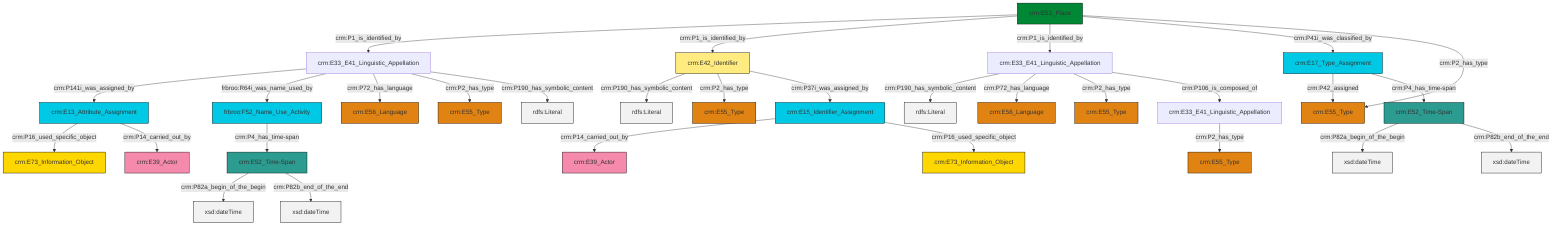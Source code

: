 graph TD
classDef Literal fill:#f2f2f2,stroke:#000000;
classDef CRM_Entity fill:#FFFFFF,stroke:#000000;
classDef Temporal_Entity fill:#00C9E6, stroke:#000000;
classDef Type fill:#E18312, stroke:#000000;
classDef Time-Span fill:#2C9C91, stroke:#000000;
classDef Appellation fill:#FFEB7F, stroke:#000000;
classDef Place fill:#008836, stroke:#000000;
classDef Persistent_Item fill:#B266B2, stroke:#000000;
classDef Conceptual_Object fill:#FFD700, stroke:#000000;
classDef Physical_Thing fill:#D2B48C, stroke:#000000;
classDef Actor fill:#f58aad, stroke:#000000;
classDef PC_Classes fill:#4ce600, stroke:#000000;
classDef Multi fill:#cccccc,stroke:#000000;

14["crm:E15_Identifier_Assignment"]:::Temporal_Entity -->|crm:P14_carried_out_by| 15["crm:E39_Actor"]:::Actor
10["crm:E13_Attribute_Assignment"]:::Temporal_Entity -->|crm:P16_used_specific_object| 16["crm:E73_Information_Object"]:::Conceptual_Object
21["crm:E33_E41_Linguistic_Appellation"]:::Default -->|crm:P190_has_symbolic_content| 22[rdfs:Literal]:::Literal
6["crm:E17_Type_Assignment"]:::Temporal_Entity -->|crm:P42_assigned| 23["crm:E55_Type"]:::Type
21["crm:E33_E41_Linguistic_Appellation"]:::Default -->|crm:P72_has_language| 24["crm:E56_Language"]:::Type
30["crm:E53_Place"]:::Place -->|crm:P1_is_identified_by| 31["crm:E33_E41_Linguistic_Appellation"]:::Default
31["crm:E33_E41_Linguistic_Appellation"]:::Default -->|crm:P141i_was_assigned_by| 10["crm:E13_Attribute_Assignment"]:::Temporal_Entity
10["crm:E13_Attribute_Assignment"]:::Temporal_Entity -->|crm:P14_carried_out_by| 12["crm:E39_Actor"]:::Actor
31["crm:E33_E41_Linguistic_Appellation"]:::Default -->|frbroo:R64i_was_name_used_by| 2["frbroo:F52_Name_Use_Activity"]:::Temporal_Entity
27["crm:E52_Time-Span"]:::Time-Span -->|crm:P82a_begin_of_the_begin| 33[xsd:dateTime]:::Literal
30["crm:E53_Place"]:::Place -->|crm:P1_is_identified_by| 36["crm:E42_Identifier"]:::Appellation
31["crm:E33_E41_Linguistic_Appellation"]:::Default -->|crm:P72_has_language| 19["crm:E56_Language"]:::Type
36["crm:E42_Identifier"]:::Appellation -->|crm:P190_has_symbolic_content| 41[rdfs:Literal]:::Literal
38["crm:E33_E41_Linguistic_Appellation"]:::Default -->|crm:P2_has_type| 4["crm:E55_Type"]:::Type
25["crm:E52_Time-Span"]:::Time-Span -->|crm:P82a_begin_of_the_begin| 43[xsd:dateTime]:::Literal
25["crm:E52_Time-Span"]:::Time-Span -->|crm:P82b_end_of_the_end| 44[xsd:dateTime]:::Literal
30["crm:E53_Place"]:::Place -->|crm:P1_is_identified_by| 21["crm:E33_E41_Linguistic_Appellation"]:::Default
2["frbroo:F52_Name_Use_Activity"]:::Temporal_Entity -->|crm:P4_has_time-span| 25["crm:E52_Time-Span"]:::Time-Span
36["crm:E42_Identifier"]:::Appellation -->|crm:P2_has_type| 45["crm:E55_Type"]:::Type
14["crm:E15_Identifier_Assignment"]:::Temporal_Entity -->|crm:P16_used_specific_object| 8["crm:E73_Information_Object"]:::Conceptual_Object
6["crm:E17_Type_Assignment"]:::Temporal_Entity -->|crm:P4_has_time-span| 27["crm:E52_Time-Span"]:::Time-Span
21["crm:E33_E41_Linguistic_Appellation"]:::Default -->|crm:P2_has_type| 0["crm:E55_Type"]:::Type
30["crm:E53_Place"]:::Place -->|crm:P41i_was_classified_by| 6["crm:E17_Type_Assignment"]:::Temporal_Entity
21["crm:E33_E41_Linguistic_Appellation"]:::Default -->|crm:P106_is_composed_of| 38["crm:E33_E41_Linguistic_Appellation"]:::Default
30["crm:E53_Place"]:::Place -->|crm:P2_has_type| 23["crm:E55_Type"]:::Type
31["crm:E33_E41_Linguistic_Appellation"]:::Default -->|crm:P2_has_type| 34["crm:E55_Type"]:::Type
36["crm:E42_Identifier"]:::Appellation -->|crm:P37i_was_assigned_by| 14["crm:E15_Identifier_Assignment"]:::Temporal_Entity
27["crm:E52_Time-Span"]:::Time-Span -->|crm:P82b_end_of_the_end| 51[xsd:dateTime]:::Literal
31["crm:E33_E41_Linguistic_Appellation"]:::Default -->|crm:P190_has_symbolic_content| 52[rdfs:Literal]:::Literal